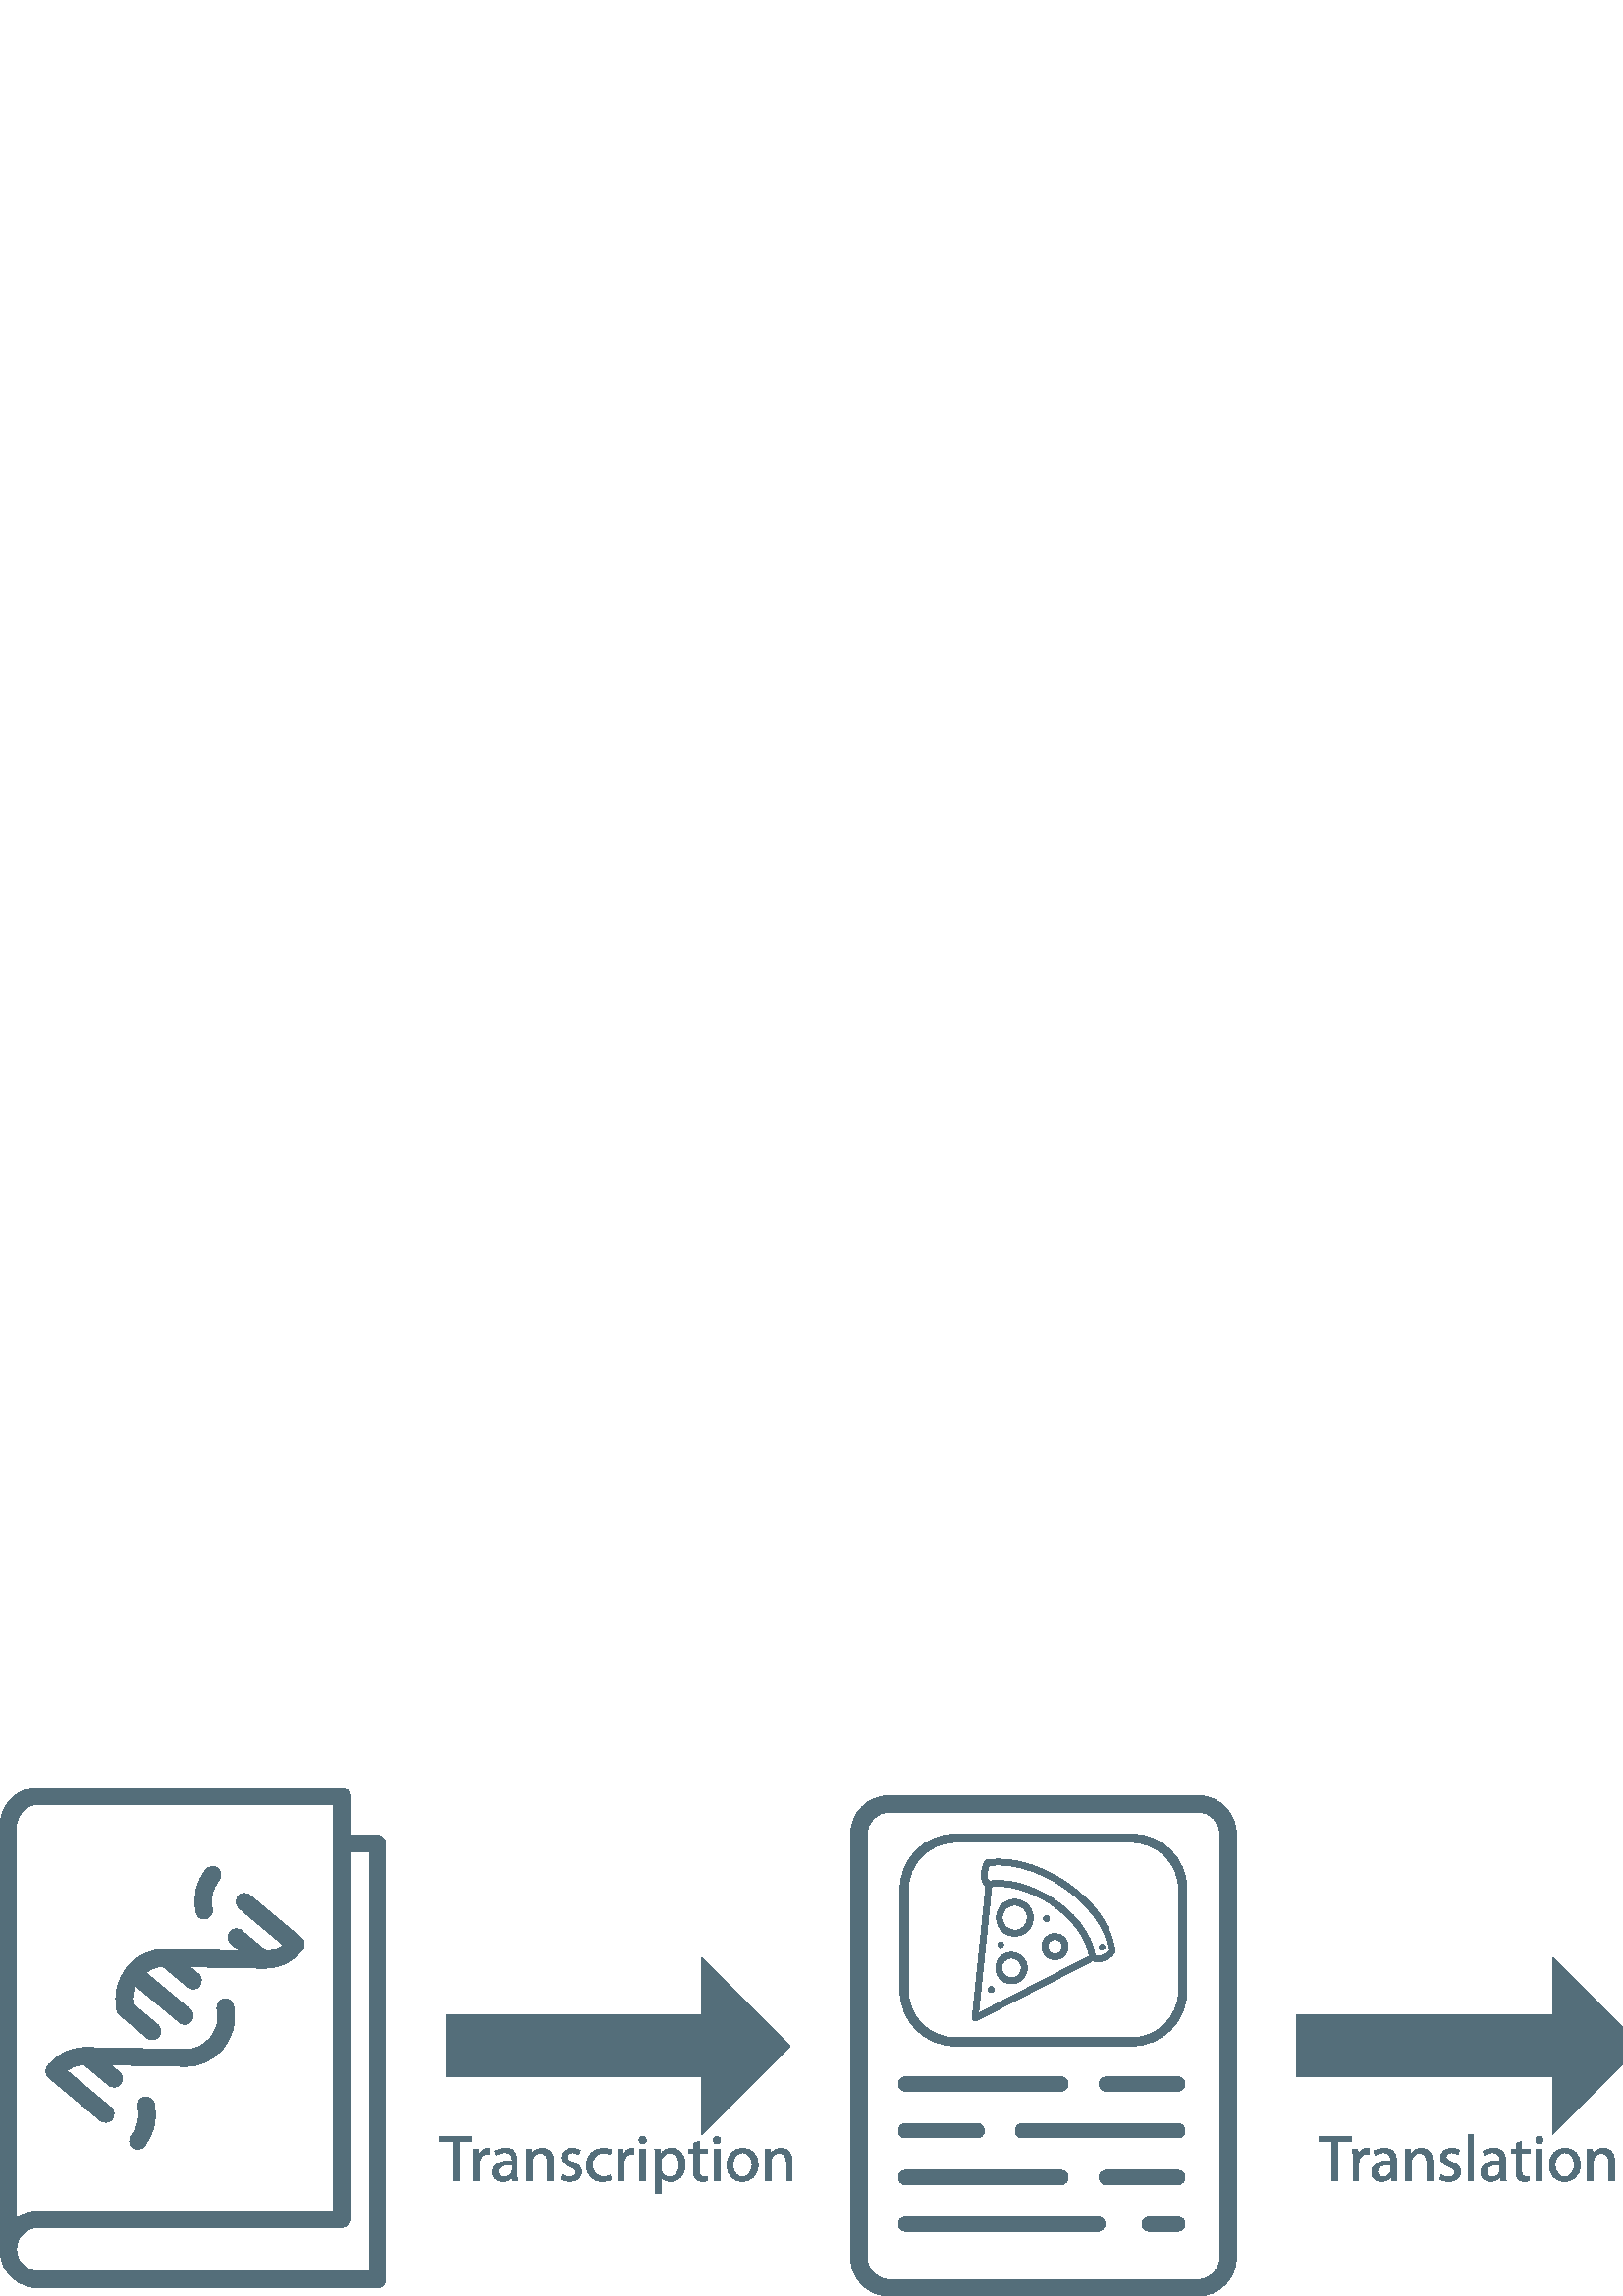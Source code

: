 %!PS-Adobe-3.0 EPSF-3.0
%%HiResBoundingBox: 0 0 750 186.454
%%BoundingBox: 0 0 750 187
%LanguageLevel: 3
%%DocumentData: Clean7Bit
%ADO_ContainsXMP: MainFirst
%%EndComments
%%BeginProlog
101 dict begin
/m/moveto
/L/rlineto
/C/rcurveto
/q/gsave
/Q/grestore
/n/newpath
/h/closepath
/f/fill
/f*/eofill
/S/stroke
/w/setlinewidth
/J/setlinecap
/j/setlinejoin
/ml/setmiterlimit
/d/setdash
/sc/setcolor
/scs/setcolorspace
17{load def}repeat
%%EndProlog
/currentdistillerparams where
{pop currentdistillerparams /CoreDistVersion get 5000 lt} {true} ifelse
{userdict /EPSHandler1_pdfmark /cleartomark load put
userdict /EPSHandler1_ReadMetadata_pdfmark {flushfile cleartomark} bind put}
{ userdict /EPSHandler1_pdfmark /pdfmark load put
userdict /EPSHandler1_ReadMetadata_pdfmark {/PUT pdfmark} bind put } ifelse
[/NamespacePush EPSHandler1_pdfmark
[/_objdef {eps_metadata_stream} /type /stream /OBJ EPSHandler1_pdfmark
[{eps_metadata_stream} 2 dict begin
/Type /Metadata def /Subtype /XML def currentdict end /PUT EPSHandler1_pdfmark
[{eps_metadata_stream}
currentfile 0 (% &&end EPS XMP packet marker&&)
/SubFileDecode filter EPSHandler1_ReadMetadata_pdfmark
<?xpacket begin="﻿" id="W5M0MpCehiHzreSzNTczkc9d"?>
<x:xmpmeta xmlns:x="adobe:ns:meta/" x:xmptk="XMP Core 5.5.0">
 <rdf:RDF xmlns:rdf="http://www.w3.org/1999/02/22-rdf-syntax-ns#">
  <rdf:Description rdf:about=""
    xmlns:exif="http://ns.adobe.com/exif/1.0/"
    xmlns:tiff="http://ns.adobe.com/tiff/1.0/"
    xmlns:photoshop="http://ns.adobe.com/photoshop/1.0/"
    xmlns:xmp="http://ns.adobe.com/xap/1.0/"
    xmlns:dc="http://purl.org/dc/elements/1.1/"
    xmlns:xmpMM="http://ns.adobe.com/xap/1.0/mm/"
    xmlns:stEvt="http://ns.adobe.com/xap/1.0/sType/ResourceEvent#"
   exif:PixelXDimension="1000"
   exif:PixelYDimension="248"
   exif:ColorSpace="1"
   tiff:ImageWidth="1000"
   tiff:ImageLength="248"
   tiff:ResolutionUnit="2"
   tiff:XResolution="96/1"
   tiff:YResolution="96/1"
   photoshop:ColorMode="3"
   photoshop:ICCProfile="sRGB IEC61966-2.1"
   xmp:ModifyDate="2023-03-02T15:54:04+01:00"
   xmp:MetadataDate="2023-03-02T15:54:04+01:00">
   <dc:title>
    <rdf:Alt>
     <rdf:li xml:lang="x-default">chapter1_recipe_book</rdf:li>
    </rdf:Alt>
   </dc:title>
   <xmpMM:History>
    <rdf:Seq>
     <rdf:li
      stEvt:action="produced"
      stEvt:softwareAgent="Affinity Designer 1.10.6"
      stEvt:when="2023-03-02T15:54:04+01:00"/>
    </rdf:Seq>
   </xmpMM:History>
  </rdf:Description>
 </rdf:RDF>
</x:xmpmeta>
                                                                                                    
                                                                                                    
                                                                                                    
                                                                                                    
                                                                                                    
                                                                                                    
                                                                                                    
                                                                                                    
                                                                                                    
                                                                                                    
                                                                                                    
                                                                                                    
                                                                                                    
                                                                                                    
                                                                                                    
                                                                                                    
                                                                                                    
                                                                                                    
                                                                                                    
                                                                                                    
                           
<?xpacket end="w"?>
% &&end EPS XMP packet marker&&
[/Document
1 dict begin /Metadata {eps_metadata_stream} def
currentdict end /BDC EPSHandler1_pdfmark
[/NamespacePop EPSHandler1_pdfmark

q
/DeviceRGB scs
n
125.21 25.074 m
0 0 -94.424 0 -94.424 0 C
-0.82 -0.029 -1.617 0.282 -2.206 0.861 C
-0.591 0.58 -0.924 1.378 -0.924 2.212 C
0 0.834 0.333 1.632 0.924 2.211 C
0.589 0.58 1.386 0.891 2.206 0.862 C
0 0 91.399 0 91.399 0 C
0 0 0 149.085 0 149.085 C
0 0 -91.399 0 -91.399 0 C
-0.82 -0.029 -1.617 0.282 -2.206 0.861 C
-0.591 0.58 -0.924 1.378 -0.924 2.213 C
0 0.833 0.333 1.631 0.924 2.21 C
0.589 0.58 1.386 0.891 2.206 0.862 C
0 0 94.424 0 94.424 0 C
1.669 0 3.021 -1.375 3.021 -3.071 C
0 0 0 -155.23 0 -155.23 C
0.001 -0.815 -0.318 -1.597 -0.884 -2.174 C
-0.566 -0.577 -1.335 -0.901 -2.137 -0.901 C
0 0 0 -0.001 0 -0.001 C
h
0.329 0.431 0.478 sc
f
138.411 3.003 m
0 0 -124.541 0 -124.541 0 C
-4.955 0 -9.533 2.688 -12.011 7.05 C
-2.479 4.363 -2.478 9.737 0 14.101 C
2.478 4.363 7.056 7.05 12.011 7.05 C
0 0 16.905 0 16.905 0 C
1.63 -0.057 2.921 -1.416 2.921 -3.074 C
0 -1.657 -1.291 -3.015 -2.921 -3.072 C
0 0 -16.905 0 -16.905 0 C
-2.797 0 -5.38 -1.518 -6.779 -3.979 C
-1.398 -2.462 -1.398 -5.496 0 -7.959 C
1.399 -2.462 3.982 -3.978 6.779 -3.978 C
0 0 121.515 0 121.515 0 C
0 0 0 153.627 0 153.627 C
0 0 -10.177 0 -10.177 0 C
-1.671 0 -3.025 1.378 -3.025 3.075 C
0 1.699 1.354 3.075 3.025 3.075 C
0 0 13.202 0 13.202 0 C
1.67 -0.001 3.022 -1.377 3.025 -3.075 C
0 0 0 -159.772 0 -159.772 C
-0.003 -1.697 -1.356 -3.072 -3.025 -3.072 C
0 0 0.001 0.003 0.001 0.003 C
h
0.329 0.431 0.478 sc
f
3.032 14.028 m
-1.67 0.003 -3.022 1.377 -3.025 3.075 C
0 0 0 155.05 0 155.05 C
0.004 3.792 1.488 7.428 4.126 10.109 C
2.638 2.681 6.214 4.189 9.945 4.192 C
0 0 16.708 0 16.708 0 C
1.628 -0.057 2.919 -1.416 2.919 -3.074 C
0 -1.657 -1.291 -3.015 -2.919 -3.072 C
0 0 -16.708 0 -16.708 0 C
-2.127 0 -4.166 -0.859 -5.67 -2.387 C
-1.503 -1.53 -2.348 -3.602 -2.348 -5.764 C
0 0 0 -155.053 0 -155.053 C
-0.002 -1.699 -1.357 -3.075 -3.028 -3.075 C
0 0 0 0 0 0 C
h
0.329 0.431 0.478 sc
f
56.578 70.55 m
-0.363 1.67 -1.99 2.728 -3.637 2.359 C
-1.645 -0.369 -2.683 -2.025 -2.321 -3.697 C
0.407 -1.868 0.384 -3.741 -0.067 -5.563 C
-0.425 -1.725 -1.244 -3.37 -2.363 -4.758 C
-1.068 -1.325 -0.877 -3.279 0.426 -4.365 C
1.302 -1.085 3.225 -0.891 4.293 0.433 C
1.685 2.091 2.918 4.572 3.562 7.178 C
0.683 2.766 0.719 5.596 0.107 8.413 C
0 0 0 0 0 0 C
h
0.329 0.431 0.478 sc
f
85.577 106.522 m
-0.363 1.67 -1.99 2.728 -3.637 2.359 C
-1.645 -0.369 -2.683 -2.024 -2.321 -3.697 C
0.406 -1.868 0.384 -3.74 -0.068 -5.563 C
-0.424 -1.724 -1.243 -3.37 -2.362 -4.758 C
-1.12 -1.389 -2.547 -2.528 -4.125 -3.29 C
-1.67 -0.809 -3.472 -1.199 -5.353 -1.16 C
0 0 -35.844 0.72 -35.844 0.72 C
-0.075 0.001 -0.146 -0.009 -0.222 -0.009 C
-0.054 -0.002 -0.109 0.001 -0.163 -0.006 C
-2.698 -0.002 -5.292 -0.577 -7.711 -1.746 C
-2.386 -1.153 -4.537 -2.869 -6.223 -4.961 C
-0.514 -0.637 -0.757 -1.454 -0.677 -2.273 C
0.079 -0.818 0.476 -1.571 1.102 -2.092 C
0 0 0.001 0 0.001 0 C
0 0 18.845 -15.69 18.845 -15.69 C
1.303 -1.085 3.225 -0.89 4.293 0.434 C
1.067 1.324 0.876 3.278 -0.427 4.363 C
0 0 0 0.001 0 0.001 C
0 0 -16.182 13.473 -16.182 13.473 C
0.596 0.44 1.229 0.824 1.888 1.144 C
1.378 0.667 2.85 1.032 4.38 1.124 C
0 0 9.097 -7.581 9.097 -7.581 C
1.303 -1.086 3.226 -0.892 4.293 0.432 C
1.068 1.325 0.877 3.279 -0.426 4.365 C
0 0 -3.17 2.641 -3.17 2.641 C
0 0 27.024 -0.542 27.024 -0.542 C
2.837 -0.056 5.559 0.536 8.094 1.76 C
2.387 1.153 4.538 2.87 6.224 4.961 C
1.686 2.092 2.917 4.574 3.562 7.178 C
0.683 2.765 0.719 5.596 0.108 8.414 C
0 0 0 0 0 0 C
h
0.329 0.431 0.478 sc
f
71.885 140.772 m
0.154 -0.707 0.532 -1.303 1.045 -1.73 C
0.699 -0.582 1.642 -0.843 2.593 -0.63 C
1.645 0.369 2.682 2.024 2.321 3.697 C
-0.406 1.868 -0.384 3.74 0.067 5.563 C
0.425 1.724 1.243 3.37 2.363 4.758 C
1.067 1.325 0.877 3.279 -0.426 4.364 C
-1.303 1.086 -3.225 0.892 -4.293 -0.432 C
-1.686 -2.092 -2.917 -4.574 -3.562 -7.178 C
-0.683 -2.764 -0.719 -5.594 -0.108 -8.412 C
0 0 0 0 0 0 C
h
0.329 0.431 0.478 sc
f
110.914 126.913 m
1.068 1.325 0.877 3.278 -0.426 4.364 C
0 0 0 0 0 0 C
0 0 -18.845 15.691 -18.845 15.691 C
-1.304 1.084 -3.225 0.89 -4.293 -0.435 C
-1.068 -1.324 -0.876 -3.278 0.426 -4.363 C
0 0 0.001 0 0.001 0 C
0 0 16.167 -13.461 16.167 -13.461 C
-0.593 -0.44 -1.215 -0.836 -1.874 -1.153 C
-1.375 -0.665 -2.842 -1.031 -4.367 -1.124 C
0 0 -9.104 7.585 -9.104 7.585 C
-1.303 1.086 -3.225 0.892 -4.293 -0.432 C
-1.067 -1.325 -0.877 -3.279 0.426 -4.365 C
0 0 3.179 -2.648 3.179 -2.648 C
0 0 -27.038 0.543 -27.038 0.543 C
-2.839 0.056 -5.561 -0.537 -8.095 -1.76 C
-2.385 -1.155 -4.537 -2.869 -6.223 -4.96 C
-0.006 -0.007 L
-0.002 -0.003 -0.003 -0.006 -0.005 -0.008 C
-1.679 -2.089 -2.909 -4.565 -3.551 -7.164 C
-0.653 -2.64 -0.698 -5.339 -0.17 -8.029 C
0.005 -0.055 0.018 -0.108 0.026 -0.164 C
0.015 -0.074 0.019 -0.147 0.035 -0.222 C
0.003 -0.014 0.012 -0.024 0.015 -0.036 C
0.072 -0.317 0.194 -0.62 0.362 -0.905 C
0.013 -0.021 0.027 -0.041 0.041 -0.063 C
0.169 -0.268 0.368 -0.52 0.623 -0.733 C
0 0 9.993 -8.323 9.993 -8.323 C
1.303 -1.086 3.225 -0.892 4.293 0.433 C
1.068 1.324 0.877 3.278 -0.426 4.364 C
0 0 -9.098 7.58 -9.098 7.58 C
-0.212 1.542 -0.148 3.081 0.224 4.587 C
0.176 0.716 0.436 1.413 0.741 2.088 C
0 0 16.163 -13.466 16.163 -13.466 C
1.303 -1.086 3.225 -0.892 4.293 0.433 C
1.068 1.324 0.877 3.278 -0.426 4.364 C
0 0 -16.165 13.469 -16.165 13.469 C
0.597 0.442 1.222 0.84 1.883 1.158 C
1.372 0.665 2.834 1.029 4.355 1.124 C
0 0 9.111 -7.592 9.111 -7.592 C
1.303 -1.085 3.225 -0.891 4.293 0.433 C
1.067 1.324 0.877 3.279 -0.426 4.364 C
0 0 -3.186 2.655 -3.186 2.655 C
0 0 27.05 -0.543 27.05 -0.543 C
2.839 -0.056 5.561 0.536 8.095 1.76 C
2.385 1.156 4.537 2.87 6.224 4.962 C
0 0 0 0 0 0 C
h
0.329 0.431 0.478 sc
f
453.347 169.31 m
0 7.806 -6.338 14.144 -14.144 14.144 C
0 0 -113.147 0 -113.147 0 C
-7.806 0 -14.144 -6.338 -14.144 -14.144 C
0 0 0 -155.167 0 -155.167 C
0 -7.806 6.338 -14.143 14.144 -14.143 C
0 0 113.147 0 113.147 0 C
7.806 0 14.144 6.337 14.144 14.143 C
0 0 0 155.167 0 155.167 C
h
447.347 169.31 m
0 0 0 -155.167 0 -155.167 C
0 -4.494 -3.649 -8.143 -8.144 -8.143 C
0 0 -113.147 0 -113.147 0 C
-4.495 0 -8.144 3.649 -8.144 8.143 C
0 0 0 155.167 0 155.167 C
0 4.495 3.649 8.144 8.144 8.144 C
0 0 113.147 0 113.147 0 C
4.495 0 8.144 -3.649 8.144 -8.144 C
h
0.329 0.431 0.478 sc
f*
434.501 77.738 m
0 1.449 -1.176 2.625 -2.625 2.625 C
0 0 -26.244 0 -26.244 0 C
-1.449 0 -2.625 -1.176 -2.625 -2.625 C
0 -1.448 1.176 -2.625 2.625 -2.625 C
0 0 26.244 0 26.244 0 C
1.449 0 2.625 1.177 2.625 2.625 C
h
0.329 0.431 0.478 sc
f*
360.908 60.602 m
0 1.449 -1.176 2.625 -2.625 2.625 C
0 0 -26.244 0 -26.244 0 C
-1.449 0 -2.625 -1.176 -2.625 -2.625 C
0 -1.449 1.176 -2.625 2.625 -2.625 C
0 0 26.244 0 26.244 0 C
1.449 0 2.625 1.176 2.625 2.625 C
h
0.329 0.431 0.478 sc
f*
434.501 60.602 m
0 1.449 -1.176 2.625 -2.625 2.625 C
0 0 -57 0 -57 0 C
-1.449 0 -2.625 -1.176 -2.625 -2.625 C
0 -1.449 1.176 -2.625 2.625 -2.625 C
0 0 57 0 57 0 C
1.449 0 2.625 1.176 2.625 2.625 C
h
0.329 0.431 0.478 sc
f*
405.149 26.329 m
0 1.448 -1.177 2.625 -2.625 2.625 C
0 0 -70.485 0 -70.485 0 C
-1.449 0 -2.625 -1.177 -2.625 -2.625 C
0 -1.449 1.176 -2.625 2.625 -2.625 C
0 0 70.485 0 70.485 0 C
1.448 0 2.625 1.176 2.625 2.625 C
h
0.329 0.431 0.478 sc
f*
434.501 26.329 m
0 1.448 -1.176 2.625 -2.625 2.625 C
0 0 -10.497 0 -10.497 0 C
-1.449 0 -2.625 -1.177 -2.625 -2.625 C
0 -1.449 1.176 -2.625 2.625 -2.625 C
0 0 10.497 0 10.497 0 C
1.449 0 2.625 1.176 2.625 2.625 C
h
0.329 0.431 0.478 sc
f*
391.664 77.738 m
0 1.449 -1.176 2.625 -2.625 2.625 C
0 0 -57 0 -57 0 C
-1.449 0 -2.625 -1.176 -2.625 -2.625 C
0 -1.448 1.176 -2.625 2.625 -2.625 C
0 0 57 0 57 0 C
1.449 0 2.625 1.177 2.625 2.625 C
h
0.329 0.431 0.478 sc
f*
434.501 43.465 m
0 1.449 -1.176 2.625 -2.625 2.625 C
0 0 -26.244 0 -26.244 0 C
-1.449 0 -2.625 -1.176 -2.625 -2.625 C
0 -1.449 1.176 -2.625 2.625 -2.625 C
0 0 26.244 0 26.244 0 C
1.449 0 2.625 1.176 2.625 2.625 C
h
0.329 0.431 0.478 sc
f*
391.664 43.465 m
0 1.449 -1.176 2.625 -2.625 2.625 C
0 0 -57 0 -57 0 C
-1.449 0 -2.625 -1.176 -2.625 -2.625 C
0 -1.449 1.176 -2.625 2.625 -2.625 C
0 0 57 0 57 0 C
1.449 0 2.625 1.176 2.625 2.625 C
h
0.329 0.431 0.478 sc
f*
433.687 149.187 m
0 10.295 -8.359 18.654 -18.654 18.654 C
0 0 -64.807 0 -64.807 0 C
-10.295 0 -18.653 -8.359 -18.653 -18.654 C
0 0 0 -37.307 0 -37.307 C
0 -10.295 8.358 -18.653 18.653 -18.653 C
0 0 64.807 0 64.807 0 C
10.295 0 18.654 8.358 18.654 18.653 C
0 0 0 37.307 0 37.307 C
h
0.329 0.431 0.478 sc
3 w
1 J
1 j
S
404.162 126.894 m
0.557 0.044 0.987 0.509 0.987 1.068 C
0 0.559 -0.43 1.023 -0.987 1.068 C
-0.298 0.023 -0.592 -0.079 -0.811 -0.282 C
-0.22 -0.202 -0.344 -0.487 -0.344 -0.786 C
0 -0.299 0.124 -0.584 0.344 -0.787 C
0.219 -0.202 0.513 -0.304 0.811 -0.281 C
h
0.329 0.431 0.478 sc
f
367.999 128.857 m
0 0.433 -0.262 0.824 -0.663 0.99 C
-0.401 0.165 -0.862 0.072 -1.168 -0.236 C
-0.306 -0.307 -0.396 -0.769 -0.228 -1.169 C
0.168 -0.4 0.561 -0.659 0.995 -0.656 C
0.283 0 0.554 0.112 0.754 0.314 C
0.2 0.201 0.311 0.473 0.31 0.757 C
0 0 0 0 0 0 C
h
0.329 0.431 0.478 sc
f
363.456 113.484 m
-0.434 0 -0.825 -0.261 -0.99 -0.662 C
-0.166 -0.401 -0.073 -0.862 0.235 -1.168 C
0.307 -0.306 0.769 -0.396 1.169 -0.228 C
0.4 0.168 0.659 0.561 0.656 0.994 C
0 0.284 -0.112 0.555 -0.314 0.755 C
-0.201 0.2 -0.473 0.311 -0.756 0.309 C
0 0 0 0 0 0 C
h
0.329 0.431 0.478 sc
f
383.702 137.404 m
0.433 0 0.824 0.26 0.99 0.661 C
0.165 0.4 0.074 0.861 -0.232 1.167 C
-0.307 0.306 -0.767 0.397 -1.167 0.232 C
-0.401 -0.166 -0.661 -0.557 -0.661 -0.989 C
0 -0.592 0.479 -1.071 1.07 -1.071 C
h
0.329 0.431 0.478 sc
f
388.785 153.128 m
-14.993 9.272 -26.48 6.871 -26.966 6.738 C
-0.25 -0.056 -0.472 -0.2 -0.625 -0.406 C
-0.12 -0.166 -1.184 -1.689 -1.397 -4.975 C
-0.073 -1.124 0.385 -3.18 1.703 -4.091 C
0 0 -5.002 -48.397 -5.002 -48.397 C
-0.037 -0.387 0.138 -0.764 0.459 -0.984 C
0.176 -0.122 0.385 -0.187 0.598 -0.187 C
0.169 0.001 0.335 0.04 0.486 0.114 C
0 0 42.524 21.95 42.524 21.95 C
0.604 -0.223 1.244 -0.334 1.888 -0.326 C
0.691 0.005 1.378 0.103 2.042 0.292 C
1.677 0.456 3.136 1.493 4.118 2.927 C
0.104 0.17 0.156 0.366 0.153 0.565 C
-0.034 0.559 -0.479 14.707 -19.981 26.78 C
0 0 0 0 0 0 C
h
358.794 103.72 m
0 0 4.809 46.407 4.809 46.407 C
2.414 0.273 10.403 0.579 20.2 -5.481 C
13.124 -8.128 15.265 -17.513 15.578 -20.034 C
0 0 -40.587 -20.892 -40.587 -20.892 C
h
403.904 124.865 m
-0.772 -0.249 -1.596 -0.286 -2.388 -0.107 C
-0.305 2.761 -2.388 12.898 -16.628 21.691 C
-11.375 7.045 -20.354 5.987 -22.183 5.707 C
-0.466 0.273 -0.872 1.457 -0.825 2.215 C
0.059 1.209 0.346 2.396 0.845 3.499 C
2.201 0.326 12.298 1.251 24.943 -6.578 C
16.835 -10.397 18.718 -22.549 18.923 -24.684 C
-0.695 -0.843 -1.633 -1.452 -2.687 -1.743 C
0 0 0 0 0 0 C
h
0.329 0.431 0.478 sc
f
372.082 145.471 m
-1.785 0 -3.497 -0.709 -4.759 -1.971 C
-1.263 -1.263 -1.972 -2.975 -1.972 -4.76 C
0 -1.786 0.709 -3.498 1.972 -4.76 C
1.262 -1.262 2.974 -1.972 4.759 -1.972 C
1.786 0 3.498 0.71 4.76 1.972 C
1.262 1.262 1.972 2.974 1.972 4.76 C
-0.002 1.785 -0.712 3.496 -1.974 4.758 C
-1.262 1.262 -2.973 1.972 -4.758 1.973 C
h
372.082 134.164 m
-1.222 0 -2.395 0.485 -3.259 1.35 C
-0.864 0.864 -1.35 2.037 -1.35 3.259 C
0 1.223 0.486 2.395 1.35 3.259 C
0.864 0.865 2.037 1.351 3.259 1.351 C
1.223 0 2.395 -0.486 3.26 -1.351 C
0.864 -0.864 1.35 -2.036 1.35 -3.259 C
0.007 -1.228 -0.476 -2.408 -1.34 -3.279 C
-0.865 -0.871 -2.042 -1.362 -3.27 -1.364 C
0 0 0 0.034 0 0.034 C
h
0.329 0.431 0.478 sc
f
386.829 132.967 m
-1.283 0 -2.513 -0.509 -3.42 -1.416 C
-0.906 -0.907 -1.416 -2.137 -1.416 -3.42 C
0 -1.282 0.51 -2.512 1.416 -3.419 C
0.907 -0.907 2.137 -1.416 3.42 -1.416 C
1.282 0 2.512 0.509 3.419 1.416 C
0.907 0.907 1.416 2.137 1.416 3.419 C
-0.002 1.282 -0.512 2.511 -1.418 3.418 C
-0.907 0.907 -2.135 1.416 -3.417 1.418 C
0 0 0 0 0 0 C
h
386.829 125.418 m
0 0 0 0 0 0 C
-0.72 -0.002 -1.412 0.283 -1.922 0.791 C
-0.511 0.508 -0.798 1.198 -0.799 1.918 C
-0.001 0.72 0.284 1.411 0.792 1.921 C
0.509 0.51 1.2 0.797 1.92 0.797 C
0.72 0.001 1.411 -0.285 1.92 -0.794 C
0.51 -0.509 0.796 -1.2 0.796 -1.92 C
0 -0.718 -0.286 -1.407 -0.793 -1.916 C
-0.507 -0.509 -1.196 -0.796 -1.914 -0.797 C
0 0 0 0 0 0 C
h
0.329 0.431 0.478 sc
f
370.872 126.022 m
-1.524 -0.001 -2.985 -0.608 -4.061 -1.686 C
-1.076 -1.079 -1.68 -2.541 -1.679 -4.065 C
0.001 -1.524 0.607 -2.985 1.685 -4.062 C
1.078 -1.076 2.54 -1.681 4.064 -1.68 C
1.524 0 2.985 0.606 4.062 1.684 C
1.077 1.078 1.682 2.539 1.682 4.063 C
-0.001 1.524 -0.608 2.986 -1.687 4.064 C
-1.079 1.077 -2.541 1.683 -4.066 1.683 C
0 0 0 0 0 0 C
h
370.872 116.651 m
0 0 0 0 0 0 C
-0.961 0 -1.884 0.383 -2.563 1.062 C
-0.68 0.68 -1.062 1.602 -1.062 2.564 C
0 0.961 0.382 1.883 1.062 2.563 C
0.679 0.679 1.602 1.062 2.563 1.062 C
0.961 0 1.883 -0.383 2.563 -1.062 C
0.68 -0.68 1.062 -1.602 1.062 -2.563 C
0.003 -0.965 -0.377 -1.891 -1.057 -2.575 C
-0.68 -0.684 -1.604 -1.069 -2.568 -1.071 C
0 0 0 0.021 0 0.021 C
h
0.329 0.431 0.478 sc
f
738.886 85.942 m
1.346 0.106 2.383 1.228 2.383 2.577 C
0 1.348 -1.037 2.47 -2.383 2.577 C
-0.717 0.056 -1.427 -0.189 -1.957 -0.679 C
-0.53 -0.489 -0.83 -1.177 -0.83 -1.898 C
0 -0.721 0.3 -1.409 0.83 -1.898 C
0.53 -0.49 1.24 -0.736 1.957 -0.679 C
h
0.329 0.431 0.478 sc
f
651.597 90.678 m
0 1.047 -0.632 1.99 -1.601 2.39 C
-0.967 0.399 -2.08 0.175 -2.818 -0.568 C
-0.739 -0.742 -0.956 -1.857 -0.55 -2.822 C
0.405 -0.965 1.353 -1.591 2.4 -1.585 C
0.684 0 1.339 0.273 1.822 0.759 C
0.481 0.485 0.75 1.142 0.747 1.826 C
0 0 0 0 0 0 C
h
0.329 0.431 0.478 sc
f
640.63 53.573 m
-1.047 0 -1.99 -0.63 -2.39 -1.599 C
-0.398 -0.968 -0.174 -2.081 0.568 -2.819 C
0.743 -0.738 1.857 -0.955 2.822 -0.55 C
0.966 0.405 1.592 1.353 1.585 2.4 C
0 0.684 -0.272 1.34 -0.758 1.822 C
-0.485 0.482 -1.142 0.751 -1.827 0.746 C
0 0 0 0 0 0 C
h
0.329 0.431 0.478 sc
f
689.502 111.309 m
1.045 0 1.988 0.63 2.388 1.596 C
0.399 0.966 0.179 2.078 -0.56 2.817 C
-0.74 0.739 -1.852 0.96 -2.817 0.56 C
-0.967 -0.4 -1.596 -1.343 -1.596 -2.388 C
0 -1.428 1.157 -2.585 2.585 -2.585 C
h
0.329 0.431 0.478 sc
f
701.77 149.264 m
-36.191 22.38 -63.918 16.585 -65.09 16.264 C
-0.604 -0.135 -1.139 -0.483 -1.509 -0.979 C
-0.289 -0.401 -2.858 -4.078 -3.372 -12.009 C
-0.177 -2.714 0.93 -7.675 4.11 -9.875 C
0 0 -12.073 -116.82 -12.073 -116.82 C
-0.089 -0.934 0.334 -1.843 1.108 -2.376 C
0.424 -0.294 0.928 -0.451 1.445 -0.45 C
0.406 0.003 0.806 0.097 1.172 0.274 C
0 0 102.643 52.983 102.643 52.983 C
1.459 -0.539 3.004 -0.806 4.559 -0.788 C
1.668 0.014 3.325 0.251 4.929 0.707 C
4.046 1.1 7.569 3.604 9.938 7.065 C
0.251 0.409 0.379 0.883 0.37 1.364 C
-0.081 1.349 -1.156 35.499 -48.23 64.64 C
0 0 0 0 0 0 C
h
629.377 30.004 m
0 0 11.608 112.018 11.608 112.018 C
5.828 0.658 25.111 1.396 48.76 -13.23 C
31.678 -19.619 36.847 -42.275 37.601 -48.359 C
0 0 -97.969 -50.429 -97.969 -50.429 C
h
738.264 81.043 m
-1.863 -0.601 -3.853 -0.689 -5.763 -0.257 C
-0.738 6.663 -5.764 31.133 -40.138 52.358 C
-27.456 17.003 -49.13 14.449 -53.545 13.775 C
-1.125 0.659 -2.103 3.517 -1.991 5.347 C
0.143 2.917 0.835 5.783 2.039 8.445 C
5.314 0.786 29.685 3.018 60.208 -15.878 C
40.637 -25.096 45.181 -54.428 45.677 -59.583 C
-1.679 -2.035 -3.943 -3.503 -6.486 -4.207 C
0 0 0 0 0 0 C
h
0.329 0.431 0.478 sc
f
661.454 130.782 m
-4.31 0 -8.442 -1.711 -11.49 -4.758 C
-3.047 -3.048 -4.758 -7.18 -4.758 -11.49 C
0 -4.309 1.711 -8.442 4.758 -11.488 C
3.048 -3.047 7.18 -4.76 11.49 -4.76 C
4.309 0 8.442 1.713 11.489 4.76 C
3.046 3.046 4.759 7.179 4.759 11.488 C
-0.005 4.309 -1.718 8.439 -4.764 11.485 C
-3.047 3.047 -7.177 4.76 -11.484 4.763 C
h
661.454 103.488 m
-2.951 0 -5.781 1.173 -7.868 3.259 C
-2.086 2.087 -3.259 4.917 -3.259 7.868 C
0 2.951 1.173 5.781 3.259 7.867 C
2.087 2.087 4.917 3.259 7.868 3.259 C
2.951 0 5.781 -1.172 7.867 -3.259 C
2.086 -2.086 3.259 -4.916 3.259 -7.867 C
0.017 -2.964 -1.148 -5.812 -3.235 -7.915 C
-2.088 -2.103 -4.928 -3.288 -7.891 -3.292 C
0 0 0 0.08 0 0.08 C
h
0.329 0.431 0.478 sc
f
697.048 100.601 m
-3.096 0 -6.065 -1.23 -8.254 -3.419 C
-2.188 -2.19 -3.419 -5.157 -3.419 -8.254 C
0 -3.096 1.231 -6.064 3.419 -8.253 C
2.189 -2.189 5.158 -3.419 8.254 -3.419 C
3.095 0 6.064 1.23 8.253 3.419 C
2.189 2.188 3.419 5.157 3.419 8.253 C
-0.005 3.094 -1.235 6.061 -3.424 8.249 C
-2.188 2.189 -5.154 3.419 -8.248 3.424 C
0 0 0 0 0 0 C
h
697.048 82.378 m
0 0 0 0 0 0 C
-1.738 -0.004 -3.407 0.683 -4.639 1.91 C
-1.232 1.226 -1.925 2.893 -1.929 4.631 C
-0.002 1.738 0.686 3.405 1.913 4.636 C
1.229 1.231 2.895 1.923 4.633 1.924 C
1.739 0.003 3.406 -0.687 4.636 -1.916 C
1.23 -1.229 1.921 -2.896 1.921 -4.634 C
0 -1.734 -0.689 -3.398 -1.914 -4.627 C
-1.225 -1.227 -2.886 -1.919 -4.621 -1.924 C
0 0 0 0.001 0 0.001 C
h
0.329 0.431 0.478 sc
f
658.532 83.837 m
-3.679 -0.004 -7.204 -1.469 -9.803 -4.072 C
-2.598 -2.603 -4.056 -6.132 -4.053 -9.81 C
0.003 -3.678 1.466 -7.205 4.069 -9.804 C
2.602 -2.599 6.13 -4.059 9.808 -4.058 C
3.678 0.002 7.205 1.464 9.805 4.066 C
2.601 2.602 4.061 6.128 4.061 9.807 C
-0.003 3.68 -1.469 7.208 -4.073 9.81 C
-2.604 2.6 -6.134 4.062 -9.814 4.062 C
0 0 0 0 0 0 C
h
658.532 61.216 m
0 0 0 -0.001 0 -0.001 C
-2.32 0 -4.547 0.923 -6.188 2.563 C
-1.64 1.641 -2.562 3.866 -2.562 6.188 C
0 2.321 0.922 4.546 2.562 6.187 C
1.641 1.64 3.868 2.563 6.188 2.563 C
2.321 0 4.546 -0.923 6.187 -2.563 C
1.641 -1.641 2.563 -3.866 2.563 -6.187 C
0.008 -2.328 -0.909 -4.564 -2.551 -6.215 C
-1.641 -1.65 -3.872 -2.58 -6.199 -2.584 C
0 0 0 0.049 0 0.049 C
h
0.329 0.431 0.478 sc
f
163.586 80.385 m
0 0 0 22.683 0 22.683 C
0 0 93.771 0 93.771 0 C
0 0 0 21.063 0 21.063 C
0 0 32.404 -32.404 32.404 -32.404 C
0 0 -32.404 -32.404 -32.404 -32.404 C
0 0 0 21.062 0 21.062 C
0 0 -93.771 0 -93.771 0 C
h
0.329 0.431 0.478 sc
f*
166.073 42.283 m
0 0 2.112 0 2.112 0 C
0 0 0 14.4 0 14.4 C
0 0 4.944 0 4.944 0 C
0 0 0 1.776 0 1.776 C
0 0 -11.976 0 -11.976 0 C
0 0 0 -1.776 0 -1.776 C
0 0 4.92 0 4.92 0 C
0 0 0 -14.4 0 -14.4 C
h
0.329 0.431 0.478 sc
f
173.777 42.283 m
0 0 2.088 0 2.088 0 C
0 0 0 6.192 0 6.192 C
0 0.36 0.048 0.696 0.096 0.984 C
0.288 1.584 1.344 2.712 2.832 2.712 C
0.288 0 0.504 -0.024 0.72 -0.072 C
0 0 0 1.992 0 1.992 C
-0.192 0.048 -0.36 0.072 -0.6 0.072 C
-1.416 0 -2.688 -0.984 -3.216 -2.544 C
0 0 -0.096 0 -0.096 0 C
0 0 -0.072 2.28 -0.072 2.28 C
0 0 -1.848 0 -1.848 0 C
0.072 -1.08 0.096 -2.256 0.096 -3.624 C
0 0 0 -7.992 0 -7.992 C
h
0.329 0.431 0.478 sc
f
189.665 49.411 m
0 2.328 -0.864 4.752 -4.416 4.752 C
-1.464 0 -2.856 -0.408 -3.816 -1.032 C
0 0 0.48 -1.392 0.48 -1.392 C
0.816 0.528 1.944 0.864 3.024 0.864 C
2.376 0 2.64 -1.728 2.64 -2.688 C
0 0 0 -0.24 0 -0.24 C
-4.488 0.024 -6.984 -1.512 -6.984 -4.32 C
0 -1.68 1.2 -3.336 3.552 -3.336 C
1.656 0 2.904 0.816 3.552 1.728 C
0 0 0.072 0 0.072 0 C
0 0 0.168 -1.464 0.168 -1.464 C
0 0 1.92 0 1.92 0 C
-0.144 0.792 -0.192 1.776 -0.192 2.784 C
0 0 0 4.344 0 4.344 C
h
187.625 46.195 m
0 -0.216 -0.048 -0.456 -0.12 -0.672 C
-0.336 -0.984 -1.296 -1.944 -2.808 -1.944 C
-1.08 0 -1.992 0.648 -1.992 2.016 C
0 2.256 2.616 2.664 4.92 2.616 C
0 0 0 -2.016 0 -2.016 C
h
0.329 0.431 0.478 sc
f
193.073 42.283 m
0 0 2.112 0 2.112 0 C
0 0 0 6.984 0 6.984 C
0 0.36 0.048 0.72 0.144 0.984 C
0.36 1.176 1.44 2.16 2.832 2.16 C
1.992 0 2.688 -1.56 2.688 -3.432 C
0 0 0 -6.696 0 -6.696 C
0 0 2.112 0 2.112 0 C
0 0 0 6.936 0 6.936 C
0 3.984 -2.496 4.944 -4.104 4.944 C
-1.92 0 -3.264 -1.08 -3.84 -2.184 C
0 0 -0.048 0 -0.048 0 C
0 0 -0.12 1.92 -0.12 1.92 C
0 0 -1.872 0 -1.872 0 C
0.072 -0.96 0.096 -1.944 0.096 -3.144 C
0 0 0 -8.472 0 -8.472 C
h
0.329 0.431 0.478 sc
f
205.577 42.835 m
0.816 -0.48 1.992 -0.816 3.264 -0.816 C
2.76 0 4.344 1.464 4.344 3.504 C
0 1.728 -1.032 2.736 -3.048 3.504 C
-1.512 0.576 -2.208 1.008 -2.208 1.968 C
0 0.864 0.696 1.584 1.944 1.584 C
1.08 0 1.92 -0.384 2.376 -0.672 C
0 0 0.528 1.536 0.528 1.536 C
-0.648 0.384 -1.68 0.72 -2.856 0.72 C
-2.496 0 -4.008 -1.536 -4.008 -3.408 C
0 -1.392 0.984 -2.544 3.072 -3.288 C
1.56 -0.576 2.16 -1.128 2.16 -2.136 C
0 -0.96 -0.72 -1.728 -2.256 -1.728 C
-1.056 0 -2.16 0.432 -2.784 0.84 C
0 0 -0.528 -1.608 -0.528 -1.608 C
h
0.329 0.431 0.478 sc
f
223.817 44.299 m
-0.6 -0.264 -1.392 -0.576 -2.592 -0.576 C
-2.304 0 -4.032 1.656 -4.032 4.344 C
0 2.424 1.44 4.392 4.104 4.392 C
1.152 0 1.944 -0.264 2.448 -0.552 C
0 0 0.48 1.632 0.48 1.632 C
-0.576 0.288 -1.68 0.6 -2.928 0.6 C
-3.792 0 -6.24 -2.592 -6.24 -6.168 C
0 -3.552 2.28 -5.952 5.784 -5.952 C
1.56 0 2.784 0.408 3.336 0.696 C
0 0 -0.36 1.584 -0.36 1.584 C
h
0.329 0.431 0.478 sc
f
226.649 42.283 m
0 0 2.088 0 2.088 0 C
0 0 0 6.192 0 6.192 C
0 0.36 0.048 0.696 0.096 0.984 C
0.288 1.584 1.344 2.712 2.832 2.712 C
0.288 0 0.504 -0.024 0.72 -0.072 C
0 0 0 1.992 0 1.992 C
-0.192 0.048 -0.36 0.072 -0.6 0.072 C
-1.416 0 -2.688 -0.984 -3.216 -2.544 C
0 0 -0.096 0 -0.096 0 C
0 0 -0.072 2.28 -0.072 2.28 C
0 0 -1.848 0 -1.848 0 C
0.072 -1.08 0.096 -2.256 0.096 -3.624 C
0 0 0 -7.992 0 -7.992 C
h
0.329 0.431 0.478 sc
f
236.705 42.283 m
0 0 0 11.616 0 11.616 C
0 0 -2.112 0 -2.112 0 C
0 0 0 -11.616 0 -11.616 C
0 0 2.112 0 2.112 0 C
h
235.649 58.483 m
-0.768 0 -1.32 -0.576 -1.32 -1.32 C
0 -0.72 0.528 -1.296 1.272 -1.296 C
0.84 0 1.368 0.576 1.344 1.296 C
0 0.744 -0.504 1.32 -1.296 1.32 C
h
0.329 0.431 0.478 sc
f
240.209 37.531 m
0 0 2.088 0 2.088 0 C
0 0 0 6.312 0 6.312 C
0 0 0.048 0 0.048 0 C
0.696 -1.152 2.04 -1.824 3.576 -1.824 C
2.736 0 5.28 2.064 5.28 6.24 C
0 3.528 -2.112 5.904 -4.92 5.904 C
-1.896 0 -3.264 -0.84 -4.128 -2.256 C
0 0 -0.048 0 -0.048 0 C
0 0 -0.096 1.992 -0.096 1.992 C
0 0 -1.896 0 -1.896 0 C
0.048 -1.104 0.096 -2.304 0.096 -3.792 C
0 0 0 -12.576 0 -12.576 C
h
242.297 49.003 m
0 0.288 0.072 0.6 0.144 0.864 C
0.408 1.584 1.752 2.616 3.192 2.616 C
2.232 0 3.456 -1.992 3.456 -4.32 C
0 -2.664 -1.296 -4.488 -3.528 -4.488 C
-1.512 0 -2.784 1.008 -3.168 2.472 C
-0.048 0.264 -0.096 0.552 -0.096 0.864 C
0 0 0 1.992 0 1.992 C
h
0.329 0.431 0.478 sc
f
254.345 56.035 m
0 0 0 -2.136 0 -2.136 C
0 0 -1.8 0 -1.8 0 C
0 0 0 -1.608 0 -1.608 C
0 0 1.8 0 1.8 0 C
0 0 0 -6.336 0 -6.336 C
0 -1.368 0.216 -2.4 0.816 -3.024 C
0.504 -0.576 1.296 -0.912 2.28 -0.912 C
0.816 0 1.464 0.144 1.872 0.312 C
0 0 -0.096 1.584 -0.096 1.584 C
-0.312 -0.096 -0.648 -0.144 -1.224 -0.144 C
-1.176 0 -1.584 0.816 -1.584 2.256 C
0 0 0 6.264 0 6.264 C
0 0 3.024 0 3.024 0 C
0 0 0 1.608 0 1.608 C
0 0 -3.024 0 -3.024 0 C
0 0 0 2.784 0 2.784 C
0 0 -2.064 -0.648 -2.064 -0.648 C
h
0.329 0.431 0.478 sc
f
263.921 42.283 m
0 0 0 11.616 0 11.616 C
0 0 -2.112 0 -2.112 0 C
0 0 0 -11.616 0 -11.616 C
0 0 2.112 0 2.112 0 C
h
262.865 58.483 m
-0.768 0 -1.32 -0.576 -1.32 -1.32 C
0 -0.72 0.528 -1.296 1.272 -1.296 C
0.84 0 1.368 0.576 1.344 1.296 C
0 0.744 -0.504 1.32 -1.296 1.32 C
h
0.329 0.431 0.478 sc
f
272.345 54.163 m
-3.216 0 -5.76 -2.28 -5.76 -6.168 C
0 -3.672 2.424 -5.976 5.568 -5.976 C
2.808 0 5.784 1.872 5.784 6.168 C
0 3.552 -2.256 5.976 -5.592 5.976 C
h
272.297 52.579 m
2.496 0 3.48 -2.496 3.48 -4.464 C
0 -2.616 -1.512 -4.512 -3.528 -4.512 C
-2.064 0 -3.528 1.92 -3.528 4.464 C
0 2.208 1.08 4.512 3.576 4.512 C
h
0.329 0.431 0.478 sc
f
280.601 42.283 m
0 0 2.112 0 2.112 0 C
0 0 0 6.984 0 6.984 C
0 0.36 0.048 0.72 0.144 0.984 C
0.36 1.176 1.44 2.16 2.832 2.16 C
1.992 0 2.688 -1.56 2.688 -3.432 C
0 0 0 -6.696 0 -6.696 C
0 0 2.112 0 2.112 0 C
0 0 0 6.936 0 6.936 C
0 3.984 -2.496 4.944 -4.104 4.944 C
-1.92 0 -3.264 -1.08 -3.84 -2.184 C
0 0 -0.048 0 -0.048 0 C
0 0 -0.12 1.92 -0.12 1.92 C
0 0 -1.872 0 -1.872 0 C
0.072 -0.96 0.096 -1.944 0.096 -3.144 C
0 0 0 -8.472 0 -8.472 C
h
0.329 0.431 0.478 sc
f
475.498 80.385 m
0 0 0 22.683 0 22.683 C
0 0 93.771 0 93.771 0 C
0 0 0 21.063 0 21.063 C
0 0 32.404 -32.404 32.404 -32.404 C
0 0 -32.404 -32.404 -32.404 -32.404 C
0 0 0 21.062 0 21.062 C
0 0 -93.771 0 -93.771 0 C
h
0.329 0.431 0.478 sc
f*
488.402 42.283 m
0 0 2.112 0 2.112 0 C
0 0 0 14.4 0 14.4 C
0 0 4.944 0 4.944 0 C
0 0 0 1.776 0 1.776 C
0 0 -11.976 0 -11.976 0 C
0 0 0 -1.776 0 -1.776 C
0 0 4.92 0 4.92 0 C
0 0 0 -14.4 0 -14.4 C
h
0.329 0.431 0.478 sc
f
496.106 42.283 m
0 0 2.088 0 2.088 0 C
0 0 0 6.192 0 6.192 C
0 0.36 0.048 0.696 0.096 0.984 C
0.288 1.584 1.344 2.712 2.832 2.712 C
0.288 0 0.504 -0.024 0.72 -0.072 C
0 0 0 1.992 0 1.992 C
-0.192 0.048 -0.36 0.072 -0.6 0.072 C
-1.416 0 -2.688 -0.984 -3.216 -2.544 C
0 0 -0.096 0 -0.096 0 C
0 0 -0.072 2.28 -0.072 2.28 C
0 0 -1.848 0 -1.848 0 C
0.072 -1.08 0.096 -2.256 0.096 -3.624 C
0 0 0 -7.992 0 -7.992 C
h
0.329 0.431 0.478 sc
f
511.994 49.411 m
0 2.328 -0.864 4.752 -4.416 4.752 C
-1.464 0 -2.856 -0.408 -3.816 -1.032 C
0 0 0.48 -1.392 0.48 -1.392 C
0.816 0.528 1.944 0.864 3.024 0.864 C
2.376 0 2.64 -1.728 2.64 -2.688 C
0 0 0 -0.24 0 -0.24 C
-4.488 0.024 -6.984 -1.512 -6.984 -4.32 C
0 -1.68 1.2 -3.336 3.552 -3.336 C
1.656 0 2.904 0.816 3.552 1.728 C
0 0 0.072 0 0.072 0 C
0 0 0.168 -1.464 0.168 -1.464 C
0 0 1.92 0 1.92 0 C
-0.144 0.792 -0.192 1.776 -0.192 2.784 C
0 0 0 4.344 0 4.344 C
h
509.954 46.195 m
0 -0.216 -0.048 -0.456 -0.12 -0.672 C
-0.336 -0.984 -1.296 -1.944 -2.808 -1.944 C
-1.08 0 -1.992 0.648 -1.992 2.016 C
0 2.256 2.616 2.664 4.92 2.616 C
0 0 0 -2.016 0 -2.016 C
h
0.329 0.431 0.478 sc
f
515.402 42.283 m
0 0 2.112 0 2.112 0 C
0 0 0 6.984 0 6.984 C
0 0.36 0.048 0.72 0.144 0.984 C
0.36 1.176 1.44 2.16 2.832 2.16 C
1.992 0 2.688 -1.56 2.688 -3.432 C
0 0 0 -6.696 0 -6.696 C
0 0 2.112 0 2.112 0 C
0 0 0 6.936 0 6.936 C
0 3.984 -2.496 4.944 -4.104 4.944 C
-1.92 0 -3.264 -1.08 -3.84 -2.184 C
0 0 -0.048 0 -0.048 0 C
0 0 -0.12 1.92 -0.12 1.92 C
0 0 -1.872 0 -1.872 0 C
0.072 -0.96 0.096 -1.944 0.096 -3.144 C
0 0 0 -8.472 0 -8.472 C
h
0.329 0.431 0.478 sc
f
527.906 42.835 m
0.816 -0.48 1.992 -0.816 3.264 -0.816 C
2.76 0 4.344 1.464 4.344 3.504 C
0 1.728 -1.032 2.736 -3.048 3.504 C
-1.512 0.576 -2.208 1.008 -2.208 1.968 C
0 0.864 0.696 1.584 1.944 1.584 C
1.08 0 1.92 -0.384 2.376 -0.672 C
0 0 0.528 1.536 0.528 1.536 C
-0.648 0.384 -1.68 0.72 -2.856 0.72 C
-2.496 0 -4.008 -1.536 -4.008 -3.408 C
0 -1.392 0.984 -2.544 3.072 -3.288 C
1.56 -0.576 2.16 -1.128 2.16 -2.136 C
0 -0.96 -0.72 -1.728 -2.256 -1.728 C
-1.056 0 -2.16 0.432 -2.784 0.84 C
0 0 -0.528 -1.608 -0.528 -1.608 C
h
0.329 0.431 0.478 sc
f
538.226 42.283 m
0 0 2.112 0 2.112 0 C
0 0 0 17.04 0 17.04 C
0 0 -2.112 0 -2.112 0 C
0 0 0 -17.04 0 -17.04 C
h
0.329 0.431 0.478 sc
f
552.05 49.411 m
0 2.328 -0.864 4.752 -4.416 4.752 C
-1.464 0 -2.856 -0.408 -3.816 -1.032 C
0 0 0.48 -1.392 0.48 -1.392 C
0.816 0.528 1.944 0.864 3.024 0.864 C
2.376 0 2.64 -1.728 2.64 -2.688 C
0 0 0 -0.24 0 -0.24 C
-4.488 0.024 -6.984 -1.512 -6.984 -4.32 C
0 -1.68 1.2 -3.336 3.552 -3.336 C
1.656 0 2.904 0.816 3.552 1.728 C
0 0 0.072 0 0.072 0 C
0 0 0.168 -1.464 0.168 -1.464 C
0 0 1.92 0 1.92 0 C
-0.144 0.792 -0.192 1.776 -0.192 2.784 C
0 0 0 4.344 0 4.344 C
h
550.01 46.195 m
0 -0.216 -0.048 -0.456 -0.12 -0.672 C
-0.336 -0.984 -1.296 -1.944 -2.808 -1.944 C
-1.08 0 -1.992 0.648 -1.992 2.016 C
0 2.256 2.616 2.664 4.92 2.616 C
0 0 0 -2.016 0 -2.016 C
h
0.329 0.431 0.478 sc
f
555.842 56.035 m
0 0 0 -2.136 0 -2.136 C
0 0 -1.8 0 -1.8 0 C
0 0 0 -1.608 0 -1.608 C
0 0 1.8 0 1.8 0 C
0 0 0 -6.336 0 -6.336 C
0 -1.368 0.216 -2.4 0.816 -3.024 C
0.504 -0.576 1.296 -0.912 2.28 -0.912 C
0.816 0 1.464 0.144 1.872 0.312 C
0 0 -0.096 1.584 -0.096 1.584 C
-0.312 -0.096 -0.648 -0.144 -1.224 -0.144 C
-1.176 0 -1.584 0.816 -1.584 2.256 C
0 0 0 6.264 0 6.264 C
0 0 3.024 0 3.024 0 C
0 0 0 1.608 0 1.608 C
0 0 -3.024 0 -3.024 0 C
0 0 0 2.784 0 2.784 C
0 0 -2.064 -0.648 -2.064 -0.648 C
h
0.329 0.431 0.478 sc
f
565.418 42.283 m
0 0 0 11.616 0 11.616 C
0 0 -2.112 0 -2.112 0 C
0 0 0 -11.616 0 -11.616 C
0 0 2.112 0 2.112 0 C
h
564.362 58.483 m
-0.768 0 -1.32 -0.576 -1.32 -1.32 C
0 -0.72 0.528 -1.296 1.272 -1.296 C
0.84 0 1.368 0.576 1.344 1.296 C
0 0.744 -0.504 1.32 -1.296 1.32 C
h
0.329 0.431 0.478 sc
f
573.842 54.163 m
-3.216 0 -5.76 -2.28 -5.76 -6.168 C
0 -3.672 2.424 -5.976 5.568 -5.976 C
2.808 0 5.784 1.872 5.784 6.168 C
0 3.552 -2.256 5.976 -5.592 5.976 C
h
573.794 52.579 m
2.496 0 3.48 -2.496 3.48 -4.464 C
0 -2.616 -1.512 -4.512 -3.528 -4.512 C
-2.064 0 -3.528 1.92 -3.528 4.464 C
0 2.208 1.08 4.512 3.576 4.512 C
h
0.329 0.431 0.478 sc
f
582.098 42.283 m
0 0 2.112 0 2.112 0 C
0 0 0 6.984 0 6.984 C
0 0.36 0.048 0.72 0.144 0.984 C
0.36 1.176 1.44 2.16 2.832 2.16 C
1.992 0 2.688 -1.56 2.688 -3.432 C
0 0 0 -6.696 0 -6.696 C
0 0 2.112 0 2.112 0 C
0 0 0 6.936 0 6.936 C
0 3.984 -2.496 4.944 -4.104 4.944 C
-1.92 0 -3.264 -1.08 -3.84 -2.184 C
0 0 -0.048 0 -0.048 0 C
0 0 -0.12 1.92 -0.12 1.92 C
0 0 -1.872 0 -1.872 0 C
0.072 -0.96 0.096 -1.944 0.096 -3.144 C
0 0 0 -8.472 0 -8.472 C
h
0.329 0.431 0.478 sc
f
Q
showpage
end
/currentdistillerparams where
{pop currentdistillerparams /CoreDistVersion get 5000 lt} {true} ifelse
{userdict /EPSHandler1_pdfmark /cleartomark load put}
{ userdict /EPSHandler1_pdfmark /pdfmark load put} ifelse
[/EMC EPSHandler1_pdfmark
